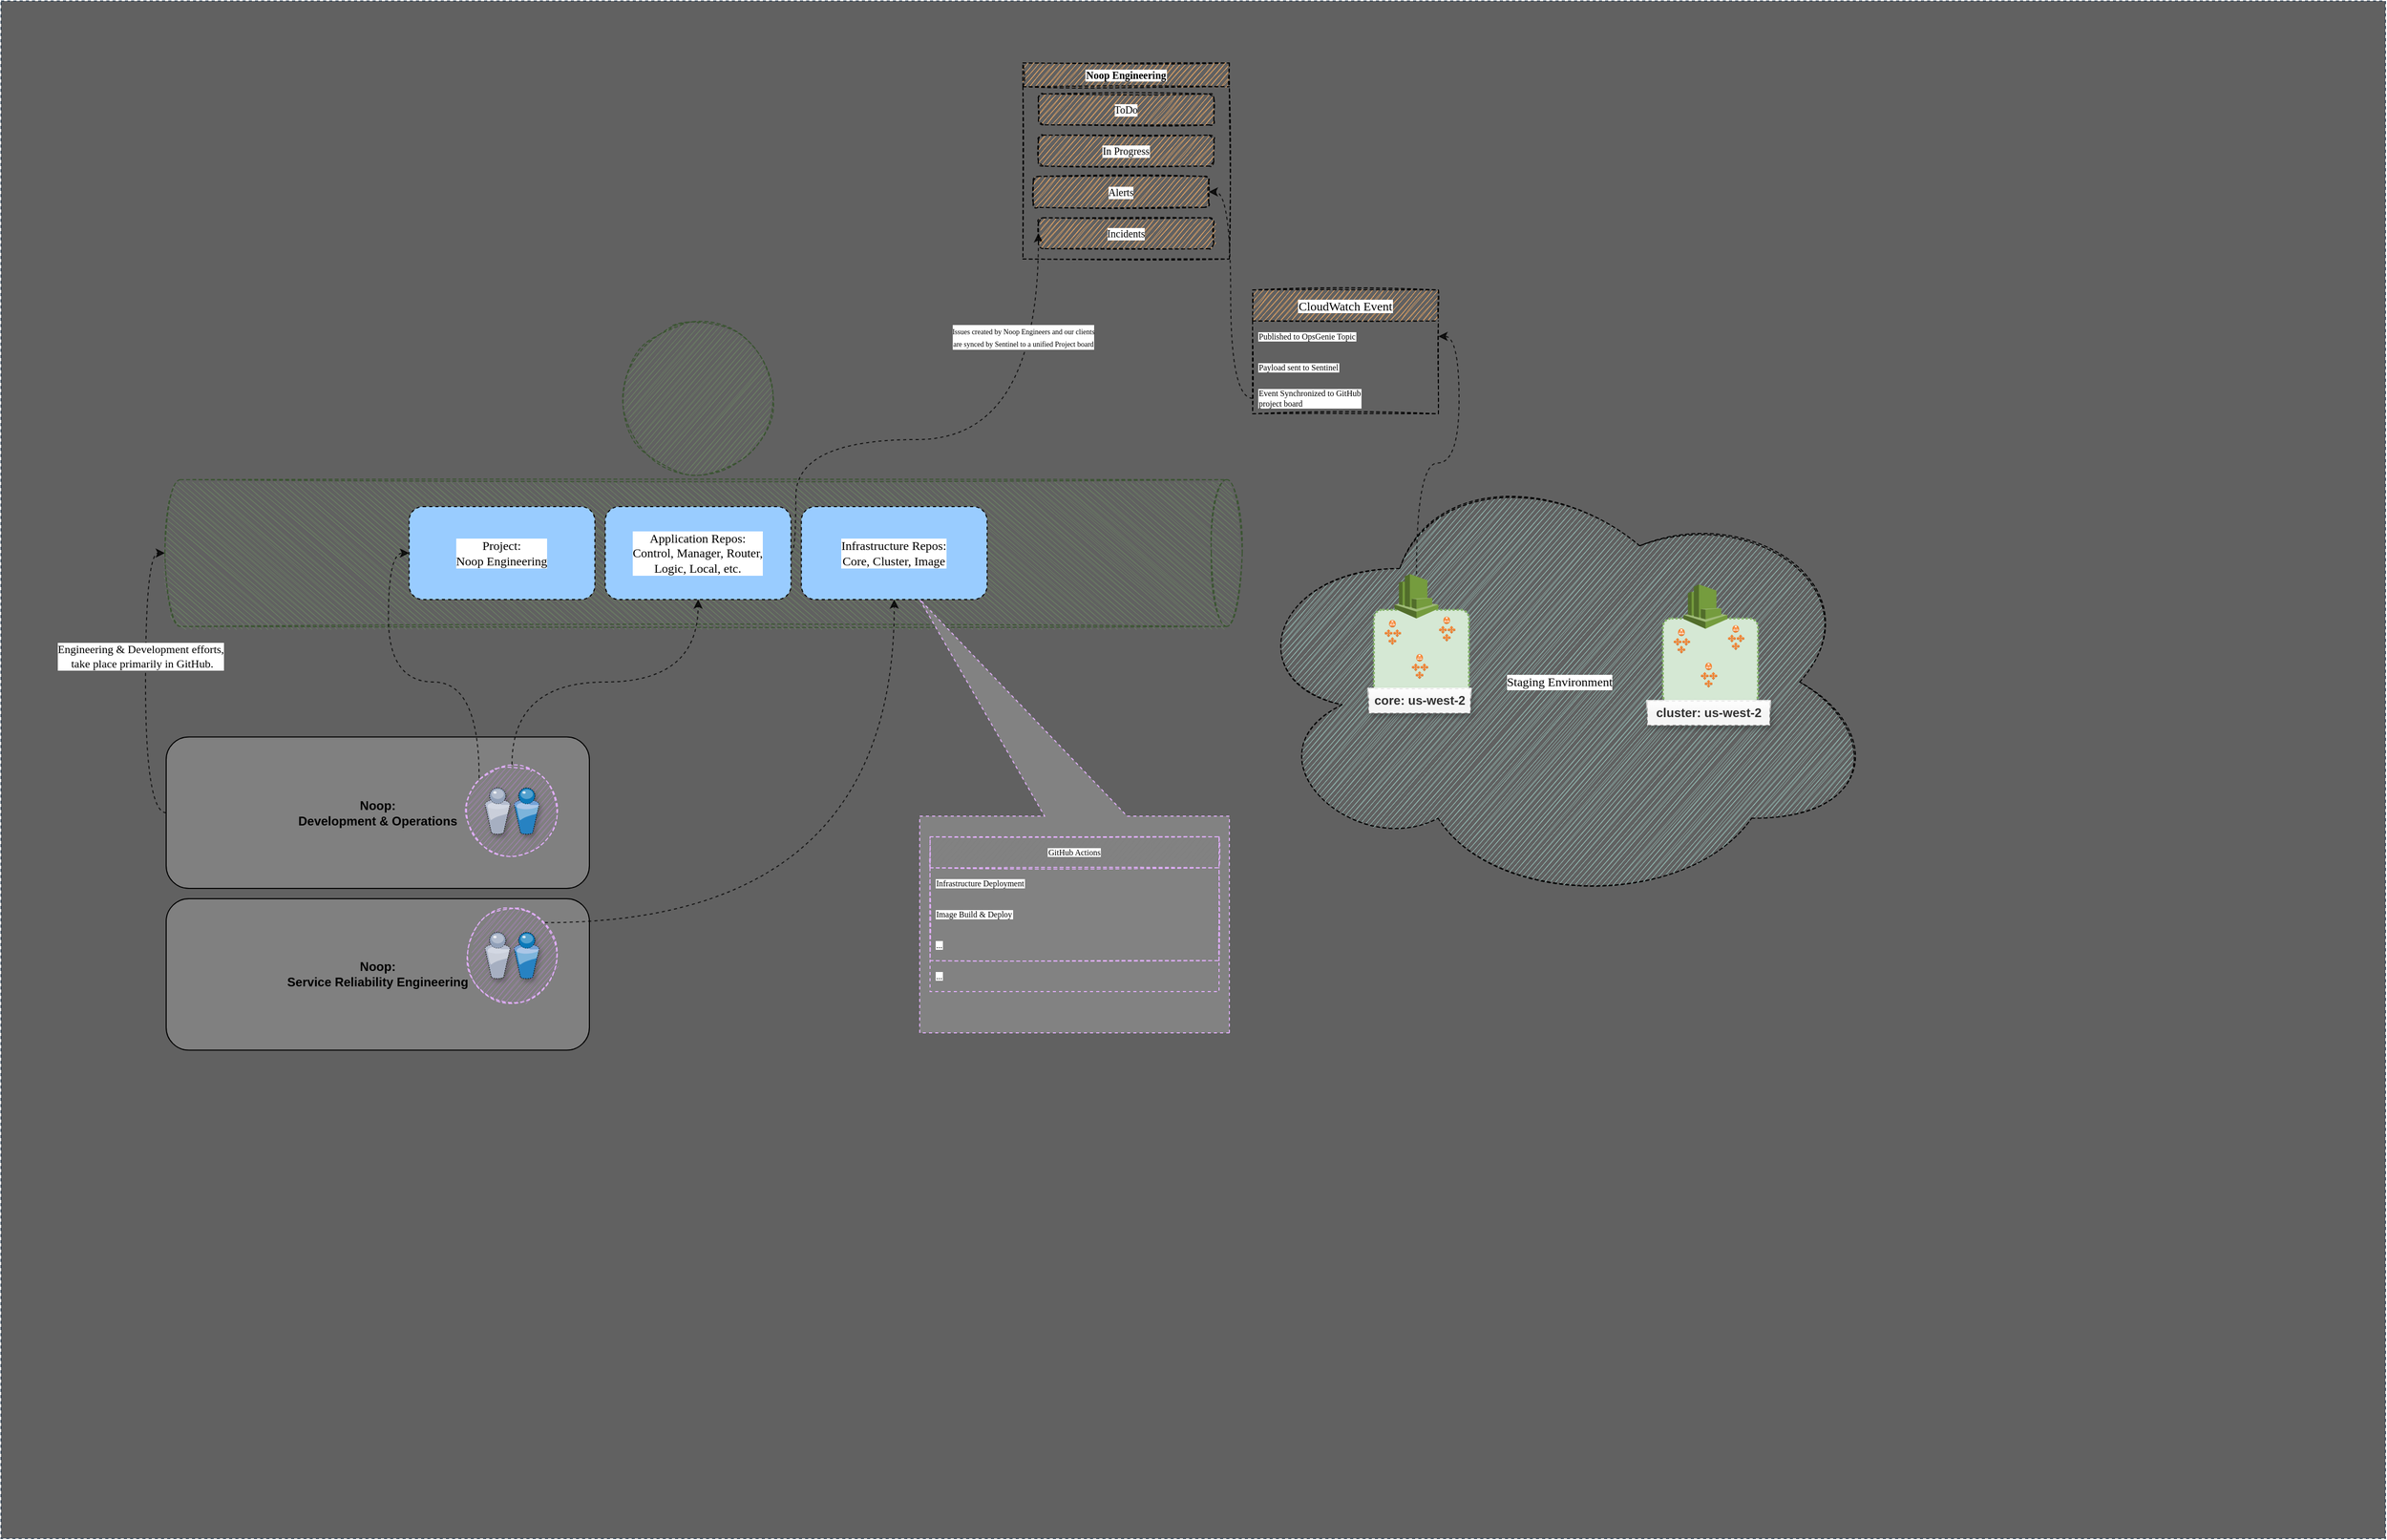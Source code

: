 <mxfile version="17.4.5" type="github">
  <diagram id="MrWLmjiOMjsbcq2BK0N4" name="Page-1">
    <mxGraphModel dx="2396" dy="1670" grid="1" gridSize="10" guides="1" tooltips="1" connect="1" arrows="1" fold="1" page="1" pageScale="1" pageWidth="1100" pageHeight="850" math="0" shadow="0">
      <root>
        <mxCell id="0" />
        <mxCell id="1" parent="0" />
        <mxCell id="ze3RAHLxQSvjNH8ZhFYn-111" value="" style="rounded=0;whiteSpace=wrap;html=1;shadow=0;glass=0;dashed=1;sketch=0;fillColor=#616161;fontColor=#ffffff;strokeColor=#314354;gradientColor=none;" vertex="1" parent="1">
          <mxGeometry x="-680" y="-300" width="2310" height="1490" as="geometry" />
        </mxCell>
        <mxCell id="ze3RAHLxQSvjNH8ZhFYn-1" value="&lt;b&gt;Noop:&lt;br&gt;Development &amp;amp; Operations&lt;/b&gt;" style="rounded=1;whiteSpace=wrap;html=1;fillColor=#808080;" vertex="1" parent="1">
          <mxGeometry x="-520" y="413.25" width="410" height="146.75" as="geometry" />
        </mxCell>
        <mxCell id="ze3RAHLxQSvjNH8ZhFYn-112" style="rounded=0;orthogonalLoop=1;jettySize=auto;html=1;elbow=vertical;edgeStyle=orthogonalEdgeStyle;curved=1;dashed=1;strokeWidth=1;opacity=80;exitX=0;exitY=0.5;exitDx=0;exitDy=0;entryX=0.5;entryY=1;entryDx=0;entryDy=0;entryPerimeter=0;" edge="1" parent="1" source="ze3RAHLxQSvjNH8ZhFYn-1" target="ze3RAHLxQSvjNH8ZhFYn-109">
          <mxGeometry relative="1" as="geometry" />
        </mxCell>
        <mxCell id="ze3RAHLxQSvjNH8ZhFYn-113" value="&lt;font face=&quot;Comic Sans MS&quot;&gt;Engineering &amp;amp; Development efforts,&lt;br&gt;&amp;nbsp;take place primarily in GitHub.&lt;/font&gt;" style="edgeLabel;html=1;align=center;verticalAlign=middle;resizable=0;points=[];" vertex="1" connectable="0" parent="ze3RAHLxQSvjNH8ZhFYn-112">
          <mxGeometry x="0.186" y="5" relative="1" as="geometry">
            <mxPoint as="offset" />
          </mxGeometry>
        </mxCell>
        <mxCell id="ze3RAHLxQSvjNH8ZhFYn-109" value="" style="shape=cylinder3;whiteSpace=wrap;html=1;boundedLbl=1;backgroundOutline=1;size=15;rounded=0;shadow=0;glass=1;dashed=1;sketch=1;rotation=90;fillColor=#6d8764;strokeColor=#3A5431;fontColor=#ffffff;" vertex="1" parent="1">
          <mxGeometry x="-70.54" y="-286.87" width="142.33" height="1043.75" as="geometry" />
        </mxCell>
        <mxCell id="ze3RAHLxQSvjNH8ZhFYn-115" value="" style="group" vertex="1" connectable="0" parent="1">
          <mxGeometry x="-80" y="10" width="150.66" height="150" as="geometry" />
        </mxCell>
        <mxCell id="ze3RAHLxQSvjNH8ZhFYn-106" value="" style="ellipse;whiteSpace=wrap;html=1;aspect=fixed;rounded=0;shadow=0;glass=1;dashed=1;sketch=1;fillColor=#6d8764;strokeColor=#3A5431;fontColor=#ffffff;" vertex="1" parent="ze3RAHLxQSvjNH8ZhFYn-115">
          <mxGeometry width="150" height="150" as="geometry" />
        </mxCell>
        <mxCell id="ze3RAHLxQSvjNH8ZhFYn-105" value="" style="shape=image;html=1;verticalAlign=top;verticalLabelPosition=bottom;labelBackgroundColor=#ffffff;imageAspect=0;aspect=fixed;image=https://cdn2.iconfinder.com/data/icons/social-hand-drawn-icons/64/social_39-128.png;rounded=0;shadow=1;glass=1;dashed=1;sketch=0;" vertex="1" parent="ze3RAHLxQSvjNH8ZhFYn-115">
          <mxGeometry x="37.069" y="36.903" width="76.19" height="76.19" as="geometry" />
        </mxCell>
        <mxCell id="ze3RAHLxQSvjNH8ZhFYn-116" value="Project:&lt;br&gt;Noop Engineering" style="rounded=1;whiteSpace=wrap;html=1;shadow=0;glass=0;dashed=1;labelBackgroundColor=#FFFFFF;sketch=0;fontFamily=Comic Sans MS;fillColor=#99CCFF;gradientColor=none;" vertex="1" parent="1">
          <mxGeometry x="-284.67" y="190" width="180" height="90" as="geometry" />
        </mxCell>
        <mxCell id="ze3RAHLxQSvjNH8ZhFYn-119" value="Staging Environment" style="ellipse;shape=cloud;whiteSpace=wrap;html=1;rounded=0;shadow=0;glass=0;dashed=1;labelBackgroundColor=#FFFFFF;sketch=1;fontFamily=Comic Sans MS;fillColor=#9AC7BF;gradientColor=none;" vertex="1" parent="1">
          <mxGeometry x="520" y="140" width="620" height="440" as="geometry" />
        </mxCell>
        <mxCell id="ze3RAHLxQSvjNH8ZhFYn-163" style="edgeStyle=orthogonalEdgeStyle;curved=1;rounded=0;orthogonalLoop=1;jettySize=auto;html=1;entryX=0;entryY=0.5;entryDx=0;entryDy=0;dashed=1;fontFamily=Comic Sans MS;fontSize=10;fontColor=#000000;strokeWidth=1;opacity=80;elbow=vertical;" edge="1" parent="1" source="ze3RAHLxQSvjNH8ZhFYn-117" target="ze3RAHLxQSvjNH8ZhFYn-151">
          <mxGeometry relative="1" as="geometry">
            <Array as="points">
              <mxPoint x="90" y="235" />
              <mxPoint x="90" y="125" />
            </Array>
          </mxGeometry>
        </mxCell>
        <mxCell id="ze3RAHLxQSvjNH8ZhFYn-164" value="&lt;font style=&quot;font-size: 7px&quot;&gt;Issues created by Noop Engineers and our clients&lt;br&gt;are synced by Sentinel to a unified Project board&lt;/font&gt;" style="edgeLabel;html=1;align=center;verticalAlign=middle;resizable=0;points=[];fontSize=10;fontFamily=Comic Sans MS;fontColor=#000000;" vertex="1" connectable="0" parent="ze3RAHLxQSvjNH8ZhFYn-163">
          <mxGeometry x="0.214" y="-4" relative="1" as="geometry">
            <mxPoint x="1" y="-104" as="offset" />
          </mxGeometry>
        </mxCell>
        <mxCell id="ze3RAHLxQSvjNH8ZhFYn-117" value="Application Repos:&lt;br&gt;Control, Manager, Router,&lt;br&gt;Logic, Local, etc." style="rounded=1;whiteSpace=wrap;html=1;shadow=0;glass=0;dashed=1;labelBackgroundColor=#FFFFFF;sketch=0;fontFamily=Comic Sans MS;fillColor=#99CCFF;gradientColor=none;" vertex="1" parent="1">
          <mxGeometry x="-94.67" y="190" width="180" height="90" as="geometry" />
        </mxCell>
        <mxCell id="ze3RAHLxQSvjNH8ZhFYn-118" value="Infrastructure Repos:&lt;br&gt;Core, Cluster, Image" style="rounded=1;whiteSpace=wrap;html=1;shadow=0;glass=0;dashed=1;labelBackgroundColor=#FFFFFF;sketch=0;fontFamily=Comic Sans MS;fillColor=#99CCFF;gradientColor=none;" vertex="1" parent="1">
          <mxGeometry x="95.33" y="190" width="180" height="90" as="geometry" />
        </mxCell>
        <mxCell id="ze3RAHLxQSvjNH8ZhFYn-29" value="" style="group" vertex="1" connectable="0" parent="1">
          <mxGeometry x="650" y="290" width="106.842" height="123.25" as="geometry" />
        </mxCell>
        <mxCell id="ze3RAHLxQSvjNH8ZhFYn-25" value="" style="rounded=1;arcSize=10;dashed=1;fillColor=#d5e8d4;dashPattern=1 1;strokeWidth=2;strokeColor=#82b366;" vertex="1" parent="ze3RAHLxQSvjNH8ZhFYn-29">
          <mxGeometry width="92.105" height="82.592" as="geometry" />
        </mxCell>
        <mxCell id="ze3RAHLxQSvjNH8ZhFYn-11" value="" style="group" vertex="1" connectable="0" parent="ze3RAHLxQSvjNH8ZhFYn-29">
          <mxGeometry x="10.526" y="9.906" width="15.789" height="24.105" as="geometry" />
        </mxCell>
        <mxCell id="ze3RAHLxQSvjNH8ZhFYn-12" value="" style="outlineConnect=0;dashed=0;verticalLabelPosition=bottom;verticalAlign=top;align=center;html=1;shape=mxgraph.aws3.auto_scaling;fillColor=#F58534;gradientColor=none;" vertex="1" parent="ze3RAHLxQSvjNH8ZhFYn-11">
          <mxGeometry y="8.928" width="7.406" height="7.589" as="geometry" />
        </mxCell>
        <mxCell id="ze3RAHLxQSvjNH8ZhFYn-14" value="" style="outlineConnect=0;dashed=0;verticalLabelPosition=bottom;verticalAlign=top;align=center;html=1;shape=mxgraph.aws3.auto_scaling;fillColor=#F58534;gradientColor=none;" vertex="1" parent="ze3RAHLxQSvjNH8ZhFYn-11">
          <mxGeometry x="8.384" y="8.928" width="7.406" height="7.589" as="geometry" />
        </mxCell>
        <mxCell id="ze3RAHLxQSvjNH8ZhFYn-15" value="" style="outlineConnect=0;dashed=0;verticalLabelPosition=bottom;verticalAlign=top;align=center;html=1;shape=mxgraph.aws3.auto_scaling;fillColor=#F58534;gradientColor=none;" vertex="1" parent="ze3RAHLxQSvjNH8ZhFYn-11">
          <mxGeometry x="3.726" y="16.516" width="7.406" height="7.589" as="geometry" />
        </mxCell>
        <mxCell id="ze3RAHLxQSvjNH8ZhFYn-13" value="" style="outlineConnect=0;dashed=0;verticalLabelPosition=bottom;verticalAlign=top;align=center;html=1;shape=mxgraph.aws3.application_load_balancer;fillColor=#F58534;gradientColor=none;" vertex="1" parent="ze3RAHLxQSvjNH8ZhFYn-11">
          <mxGeometry x="4.215" width="6.428" height="7.142" as="geometry" />
        </mxCell>
        <mxCell id="ze3RAHLxQSvjNH8ZhFYn-10" value="" style="group" vertex="1" connectable="0" parent="ze3RAHLxQSvjNH8ZhFYn-29">
          <mxGeometry x="36.842" y="42.927" width="70" height="80.323" as="geometry" />
        </mxCell>
        <mxCell id="ze3RAHLxQSvjNH8ZhFYn-6" value="" style="outlineConnect=0;dashed=0;verticalLabelPosition=bottom;verticalAlign=top;align=center;html=1;shape=mxgraph.aws3.auto_scaling;fillColor=#F58534;gradientColor=none;" vertex="1" parent="ze3RAHLxQSvjNH8ZhFYn-10">
          <mxGeometry y="8.928" width="7.406" height="7.589" as="geometry" />
        </mxCell>
        <mxCell id="ze3RAHLxQSvjNH8ZhFYn-8" value="" style="outlineConnect=0;dashed=0;verticalLabelPosition=bottom;verticalAlign=top;align=center;html=1;shape=mxgraph.aws3.auto_scaling;fillColor=#F58534;gradientColor=none;" vertex="1" parent="ze3RAHLxQSvjNH8ZhFYn-10">
          <mxGeometry x="8.384" y="8.928" width="7.406" height="7.589" as="geometry" />
        </mxCell>
        <mxCell id="ze3RAHLxQSvjNH8ZhFYn-9" value="" style="outlineConnect=0;dashed=0;verticalLabelPosition=bottom;verticalAlign=top;align=center;html=1;shape=mxgraph.aws3.auto_scaling;fillColor=#F58534;gradientColor=none;" vertex="1" parent="ze3RAHLxQSvjNH8ZhFYn-10">
          <mxGeometry x="3.726" y="16.516" width="7.406" height="7.589" as="geometry" />
        </mxCell>
        <mxCell id="ze3RAHLxQSvjNH8ZhFYn-28" value="&lt;b&gt;core: us-west-2&lt;/b&gt;" style="text;html=1;strokeColor=#666666;fillColor=#f5f5f5;align=center;verticalAlign=middle;whiteSpace=wrap;rounded=0;fontColor=#333333;dashed=1;shadow=1;sketch=0;glass=1;" vertex="1" parent="ze3RAHLxQSvjNH8ZhFYn-10">
          <mxGeometry x="-42.06" y="33.6" width="98.98" height="23.8" as="geometry" />
        </mxCell>
        <mxCell id="ze3RAHLxQSvjNH8ZhFYn-7" value="" style="outlineConnect=0;dashed=0;verticalLabelPosition=bottom;verticalAlign=top;align=center;html=1;shape=mxgraph.aws3.application_load_balancer;fillColor=#F58534;gradientColor=none;" vertex="1" parent="ze3RAHLxQSvjNH8ZhFYn-10">
          <mxGeometry x="4.215" width="6.428" height="7.142" as="geometry" />
        </mxCell>
        <mxCell id="ze3RAHLxQSvjNH8ZhFYn-16" value="" style="group" vertex="1" connectable="0" parent="ze3RAHLxQSvjNH8ZhFYn-29">
          <mxGeometry x="63.158" y="6.604" width="15.789" height="24.105" as="geometry" />
        </mxCell>
        <mxCell id="ze3RAHLxQSvjNH8ZhFYn-17" value="" style="outlineConnect=0;dashed=0;verticalLabelPosition=bottom;verticalAlign=top;align=center;html=1;shape=mxgraph.aws3.auto_scaling;fillColor=#F58534;gradientColor=none;" vertex="1" parent="ze3RAHLxQSvjNH8ZhFYn-16">
          <mxGeometry y="8.928" width="7.406" height="7.589" as="geometry" />
        </mxCell>
        <mxCell id="ze3RAHLxQSvjNH8ZhFYn-19" value="" style="outlineConnect=0;dashed=0;verticalLabelPosition=bottom;verticalAlign=top;align=center;html=1;shape=mxgraph.aws3.auto_scaling;fillColor=#F58534;gradientColor=none;" vertex="1" parent="ze3RAHLxQSvjNH8ZhFYn-16">
          <mxGeometry x="8.384" y="8.928" width="7.406" height="7.589" as="geometry" />
        </mxCell>
        <mxCell id="ze3RAHLxQSvjNH8ZhFYn-20" value="" style="outlineConnect=0;dashed=0;verticalLabelPosition=bottom;verticalAlign=top;align=center;html=1;shape=mxgraph.aws3.auto_scaling;fillColor=#F58534;gradientColor=none;" vertex="1" parent="ze3RAHLxQSvjNH8ZhFYn-16">
          <mxGeometry x="3.726" y="16.516" width="7.406" height="7.589" as="geometry" />
        </mxCell>
        <mxCell id="ze3RAHLxQSvjNH8ZhFYn-18" value="" style="outlineConnect=0;dashed=0;verticalLabelPosition=bottom;verticalAlign=top;align=center;html=1;shape=mxgraph.aws3.application_load_balancer;fillColor=#F58534;gradientColor=none;" vertex="1" parent="ze3RAHLxQSvjNH8ZhFYn-16">
          <mxGeometry x="4.215" width="6.428" height="7.142" as="geometry" />
        </mxCell>
        <mxCell id="ze3RAHLxQSvjNH8ZhFYn-120" value="" style="group" vertex="1" connectable="0" parent="1">
          <mxGeometry x="930" y="298.38" width="126.842" height="123.25" as="geometry" />
        </mxCell>
        <mxCell id="ze3RAHLxQSvjNH8ZhFYn-121" value="" style="rounded=1;arcSize=10;dashed=1;fillColor=#d5e8d4;dashPattern=1 1;strokeWidth=2;strokeColor=#82b366;" vertex="1" parent="ze3RAHLxQSvjNH8ZhFYn-120">
          <mxGeometry width="92.105" height="82.592" as="geometry" />
        </mxCell>
        <mxCell id="ze3RAHLxQSvjNH8ZhFYn-122" value="" style="group" vertex="1" connectable="0" parent="ze3RAHLxQSvjNH8ZhFYn-120">
          <mxGeometry x="10.526" y="9.906" width="15.789" height="24.105" as="geometry" />
        </mxCell>
        <mxCell id="ze3RAHLxQSvjNH8ZhFYn-123" value="" style="outlineConnect=0;dashed=0;verticalLabelPosition=bottom;verticalAlign=top;align=center;html=1;shape=mxgraph.aws3.auto_scaling;fillColor=#F58534;gradientColor=none;" vertex="1" parent="ze3RAHLxQSvjNH8ZhFYn-122">
          <mxGeometry y="8.928" width="7.406" height="7.589" as="geometry" />
        </mxCell>
        <mxCell id="ze3RAHLxQSvjNH8ZhFYn-124" value="" style="outlineConnect=0;dashed=0;verticalLabelPosition=bottom;verticalAlign=top;align=center;html=1;shape=mxgraph.aws3.auto_scaling;fillColor=#F58534;gradientColor=none;" vertex="1" parent="ze3RAHLxQSvjNH8ZhFYn-122">
          <mxGeometry x="8.384" y="8.928" width="7.406" height="7.589" as="geometry" />
        </mxCell>
        <mxCell id="ze3RAHLxQSvjNH8ZhFYn-125" value="" style="outlineConnect=0;dashed=0;verticalLabelPosition=bottom;verticalAlign=top;align=center;html=1;shape=mxgraph.aws3.auto_scaling;fillColor=#F58534;gradientColor=none;" vertex="1" parent="ze3RAHLxQSvjNH8ZhFYn-122">
          <mxGeometry x="3.726" y="16.516" width="7.406" height="7.589" as="geometry" />
        </mxCell>
        <mxCell id="ze3RAHLxQSvjNH8ZhFYn-126" value="" style="outlineConnect=0;dashed=0;verticalLabelPosition=bottom;verticalAlign=top;align=center;html=1;shape=mxgraph.aws3.application_load_balancer;fillColor=#F58534;gradientColor=none;" vertex="1" parent="ze3RAHLxQSvjNH8ZhFYn-122">
          <mxGeometry x="4.215" width="6.428" height="7.142" as="geometry" />
        </mxCell>
        <mxCell id="ze3RAHLxQSvjNH8ZhFYn-127" value="" style="group" vertex="1" connectable="0" parent="ze3RAHLxQSvjNH8ZhFYn-120">
          <mxGeometry x="36.842" y="42.927" width="90" height="80.323" as="geometry" />
        </mxCell>
        <mxCell id="ze3RAHLxQSvjNH8ZhFYn-128" value="" style="outlineConnect=0;dashed=0;verticalLabelPosition=bottom;verticalAlign=top;align=center;html=1;shape=mxgraph.aws3.auto_scaling;fillColor=#F58534;gradientColor=none;" vertex="1" parent="ze3RAHLxQSvjNH8ZhFYn-127">
          <mxGeometry y="8.928" width="7.406" height="7.589" as="geometry" />
        </mxCell>
        <mxCell id="ze3RAHLxQSvjNH8ZhFYn-129" value="" style="outlineConnect=0;dashed=0;verticalLabelPosition=bottom;verticalAlign=top;align=center;html=1;shape=mxgraph.aws3.auto_scaling;fillColor=#F58534;gradientColor=none;" vertex="1" parent="ze3RAHLxQSvjNH8ZhFYn-127">
          <mxGeometry x="8.384" y="8.928" width="7.406" height="7.589" as="geometry" />
        </mxCell>
        <mxCell id="ze3RAHLxQSvjNH8ZhFYn-130" value="" style="outlineConnect=0;dashed=0;verticalLabelPosition=bottom;verticalAlign=top;align=center;html=1;shape=mxgraph.aws3.auto_scaling;fillColor=#F58534;gradientColor=none;" vertex="1" parent="ze3RAHLxQSvjNH8ZhFYn-127">
          <mxGeometry x="3.726" y="16.516" width="7.406" height="7.589" as="geometry" />
        </mxCell>
        <mxCell id="ze3RAHLxQSvjNH8ZhFYn-131" value="&lt;b&gt;cluster: us-west-2&lt;/b&gt;" style="text;html=1;strokeColor=#666666;fillColor=#f5f5f5;align=center;verticalAlign=middle;whiteSpace=wrap;rounded=0;fontColor=#333333;dashed=1;shadow=1;sketch=0;glass=1;" vertex="1" parent="ze3RAHLxQSvjNH8ZhFYn-127">
          <mxGeometry x="-52.06" y="37.07" width="118.98" height="23.8" as="geometry" />
        </mxCell>
        <mxCell id="ze3RAHLxQSvjNH8ZhFYn-132" value="" style="outlineConnect=0;dashed=0;verticalLabelPosition=bottom;verticalAlign=top;align=center;html=1;shape=mxgraph.aws3.application_load_balancer;fillColor=#F58534;gradientColor=none;" vertex="1" parent="ze3RAHLxQSvjNH8ZhFYn-127">
          <mxGeometry x="4.215" width="6.428" height="7.142" as="geometry" />
        </mxCell>
        <mxCell id="ze3RAHLxQSvjNH8ZhFYn-133" value="" style="group" vertex="1" connectable="0" parent="ze3RAHLxQSvjNH8ZhFYn-120">
          <mxGeometry x="63.158" y="6.604" width="15.789" height="24.105" as="geometry" />
        </mxCell>
        <mxCell id="ze3RAHLxQSvjNH8ZhFYn-134" value="" style="outlineConnect=0;dashed=0;verticalLabelPosition=bottom;verticalAlign=top;align=center;html=1;shape=mxgraph.aws3.auto_scaling;fillColor=#F58534;gradientColor=none;" vertex="1" parent="ze3RAHLxQSvjNH8ZhFYn-133">
          <mxGeometry y="8.928" width="7.406" height="7.589" as="geometry" />
        </mxCell>
        <mxCell id="ze3RAHLxQSvjNH8ZhFYn-135" value="" style="outlineConnect=0;dashed=0;verticalLabelPosition=bottom;verticalAlign=top;align=center;html=1;shape=mxgraph.aws3.auto_scaling;fillColor=#F58534;gradientColor=none;" vertex="1" parent="ze3RAHLxQSvjNH8ZhFYn-133">
          <mxGeometry x="8.384" y="8.928" width="7.406" height="7.589" as="geometry" />
        </mxCell>
        <mxCell id="ze3RAHLxQSvjNH8ZhFYn-136" value="" style="outlineConnect=0;dashed=0;verticalLabelPosition=bottom;verticalAlign=top;align=center;html=1;shape=mxgraph.aws3.auto_scaling;fillColor=#F58534;gradientColor=none;" vertex="1" parent="ze3RAHLxQSvjNH8ZhFYn-133">
          <mxGeometry x="3.726" y="16.516" width="7.406" height="7.589" as="geometry" />
        </mxCell>
        <mxCell id="ze3RAHLxQSvjNH8ZhFYn-137" value="" style="outlineConnect=0;dashed=0;verticalLabelPosition=bottom;verticalAlign=top;align=center;html=1;shape=mxgraph.aws3.application_load_balancer;fillColor=#F58534;gradientColor=none;" vertex="1" parent="ze3RAHLxQSvjNH8ZhFYn-133">
          <mxGeometry x="4.215" width="6.428" height="7.142" as="geometry" />
        </mxCell>
        <mxCell id="ze3RAHLxQSvjNH8ZhFYn-141" style="edgeStyle=orthogonalEdgeStyle;curved=1;rounded=0;orthogonalLoop=1;jettySize=auto;html=1;entryX=1;entryY=0.5;entryDx=0;entryDy=0;dashed=1;fontFamily=Comic Sans MS;fontColor=#000000;strokeWidth=1;opacity=80;elbow=vertical;" edge="1" parent="1" source="ze3RAHLxQSvjNH8ZhFYn-138" target="ze3RAHLxQSvjNH8ZhFYn-143">
          <mxGeometry relative="1" as="geometry" />
        </mxCell>
        <mxCell id="ze3RAHLxQSvjNH8ZhFYn-138" value="" style="outlineConnect=0;dashed=0;verticalLabelPosition=bottom;verticalAlign=top;align=center;html=1;shape=mxgraph.aws3.cloudwatch;fillColor=#759C3E;gradientColor=none;rounded=0;shadow=0;glass=0;labelBackgroundColor=#FFFFFF;sketch=0;fontFamily=Comic Sans MS;fontColor=#000000;" vertex="1" parent="1">
          <mxGeometry x="670" y="255.38" width="42.5" height="43" as="geometry" />
        </mxCell>
        <mxCell id="ze3RAHLxQSvjNH8ZhFYn-139" value="" style="outlineConnect=0;dashed=0;verticalLabelPosition=bottom;verticalAlign=top;align=center;html=1;shape=mxgraph.aws3.cloudwatch;fillColor=#759C3E;gradientColor=none;rounded=0;shadow=0;glass=0;labelBackgroundColor=#FFFFFF;sketch=0;fontFamily=Comic Sans MS;fontColor=#000000;" vertex="1" parent="1">
          <mxGeometry x="950" y="265.38" width="42.5" height="43" as="geometry" />
        </mxCell>
        <mxCell id="ze3RAHLxQSvjNH8ZhFYn-142" value="CloudWatch Event" style="swimlane;fontStyle=0;childLayout=stackLayout;horizontal=1;startSize=30;horizontalStack=0;resizeParent=1;resizeParentMax=0;resizeLast=0;collapsible=1;marginBottom=0;rounded=0;shadow=0;glass=0;dashed=1;labelBackgroundColor=#FFFFFF;sketch=1;fontFamily=Comic Sans MS;fontColor=#000000;fillColor=#FFB366;gradientColor=none;" vertex="1" parent="1">
          <mxGeometry x="532.5" y="-20" width="180" height="120" as="geometry" />
        </mxCell>
        <mxCell id="ze3RAHLxQSvjNH8ZhFYn-143" value="Published to OpsGenie Topic" style="text;strokeColor=none;fillColor=none;align=left;verticalAlign=middle;spacingLeft=4;spacingRight=4;overflow=hidden;points=[[0,0.5],[1,0.5]];portConstraint=eastwest;rotatable=0;rounded=0;shadow=0;glass=0;dashed=1;labelBackgroundColor=#FFFFFF;sketch=0;fontFamily=Comic Sans MS;fontColor=#000000;fontSize=8;" vertex="1" parent="ze3RAHLxQSvjNH8ZhFYn-142">
          <mxGeometry y="30" width="180" height="30" as="geometry" />
        </mxCell>
        <mxCell id="ze3RAHLxQSvjNH8ZhFYn-144" value="Payload sent to Sentinel" style="text;strokeColor=none;fillColor=none;align=left;verticalAlign=middle;spacingLeft=4;spacingRight=4;overflow=hidden;points=[[0,0.5],[1,0.5]];portConstraint=eastwest;rotatable=0;rounded=0;shadow=0;glass=0;dashed=1;labelBackgroundColor=#FFFFFF;sketch=0;fontFamily=Comic Sans MS;fontColor=#000000;fontSize=8;" vertex="1" parent="ze3RAHLxQSvjNH8ZhFYn-142">
          <mxGeometry y="60" width="180" height="30" as="geometry" />
        </mxCell>
        <mxCell id="ze3RAHLxQSvjNH8ZhFYn-145" value="Event Synchronized to GitHub&#xa;project board" style="text;strokeColor=none;fillColor=none;align=left;verticalAlign=middle;spacingLeft=4;spacingRight=4;overflow=hidden;points=[[0,0.5],[1,0.5]];portConstraint=eastwest;rotatable=0;rounded=0;shadow=0;glass=0;dashed=1;labelBackgroundColor=#FFFFFF;sketch=0;fontFamily=Comic Sans MS;fontColor=#000000;fontSize=8;" vertex="1" parent="ze3RAHLxQSvjNH8ZhFYn-142">
          <mxGeometry y="90" width="180" height="30" as="geometry" />
        </mxCell>
        <mxCell id="ze3RAHLxQSvjNH8ZhFYn-147" value="Noop Engineering" style="swimlane;rounded=0;shadow=0;glass=0;dashed=1;labelBackgroundColor=#FFFFFF;sketch=1;fontFamily=Comic Sans MS;fontSize=10;fontColor=#000000;fillColor=#FFB366;gradientColor=none;" vertex="1" parent="1">
          <mxGeometry x="310" y="-240" width="200" height="190" as="geometry" />
        </mxCell>
        <mxCell id="ze3RAHLxQSvjNH8ZhFYn-150" value="Alerts" style="rounded=1;whiteSpace=wrap;html=1;shadow=0;glass=0;dashed=1;labelBackgroundColor=#FFFFFF;sketch=1;fontFamily=Comic Sans MS;fontSize=10;fontColor=#000000;fillColor=#FFB366;gradientColor=none;" vertex="1" parent="ze3RAHLxQSvjNH8ZhFYn-147">
          <mxGeometry x="10" y="110" width="170" height="30" as="geometry" />
        </mxCell>
        <mxCell id="ze3RAHLxQSvjNH8ZhFYn-148" value="ToDo" style="rounded=1;whiteSpace=wrap;html=1;shadow=0;glass=0;dashed=1;labelBackgroundColor=#FFFFFF;sketch=1;fontFamily=Comic Sans MS;fontSize=10;fontColor=#000000;fillColor=#FFB366;gradientColor=none;" vertex="1" parent="1">
          <mxGeometry x="325" y="-210" width="170" height="30" as="geometry" />
        </mxCell>
        <mxCell id="ze3RAHLxQSvjNH8ZhFYn-149" value="In Progress" style="rounded=1;whiteSpace=wrap;html=1;shadow=0;glass=0;dashed=1;labelBackgroundColor=#FFFFFF;sketch=1;fontFamily=Comic Sans MS;fontSize=10;fontColor=#000000;fillColor=#FFB366;gradientColor=none;" vertex="1" parent="1">
          <mxGeometry x="325" y="-170" width="170" height="30" as="geometry" />
        </mxCell>
        <mxCell id="ze3RAHLxQSvjNH8ZhFYn-151" value="Incidents" style="rounded=1;whiteSpace=wrap;html=1;shadow=0;glass=0;dashed=1;labelBackgroundColor=#FFFFFF;sketch=1;fontFamily=Comic Sans MS;fontSize=10;fontColor=#000000;fillColor=#FFB366;gradientColor=none;" vertex="1" parent="1">
          <mxGeometry x="325" y="-90" width="170" height="30" as="geometry" />
        </mxCell>
        <mxCell id="ze3RAHLxQSvjNH8ZhFYn-152" style="edgeStyle=orthogonalEdgeStyle;curved=1;rounded=0;orthogonalLoop=1;jettySize=auto;html=1;exitX=0;exitY=0.5;exitDx=0;exitDy=0;entryX=1;entryY=0.5;entryDx=0;entryDy=0;dashed=1;fontFamily=Comic Sans MS;fontSize=10;fontColor=#000000;strokeWidth=1;opacity=80;elbow=vertical;" edge="1" parent="1" source="ze3RAHLxQSvjNH8ZhFYn-145" target="ze3RAHLxQSvjNH8ZhFYn-150">
          <mxGeometry relative="1" as="geometry" />
        </mxCell>
        <mxCell id="ze3RAHLxQSvjNH8ZhFYn-154" value="" style="group;sketch=0;" vertex="1" connectable="0" parent="1">
          <mxGeometry x="-230" y="440" width="90" height="90" as="geometry" />
        </mxCell>
        <mxCell id="ze3RAHLxQSvjNH8ZhFYn-153" value="" style="ellipse;whiteSpace=wrap;html=1;aspect=fixed;rounded=0;shadow=0;glass=0;dashed=1;labelBackgroundColor=#FFFFFF;sketch=1;fontFamily=Comic Sans MS;fontSize=10;fontColor=#000000;fillColor=#A680B8;gradientColor=none;strokeColor=#E1AEFA;" vertex="1" parent="ze3RAHLxQSvjNH8ZhFYn-154">
          <mxGeometry width="90" height="90" as="geometry" />
        </mxCell>
        <mxCell id="ze3RAHLxQSvjNH8ZhFYn-108" value="" style="verticalLabelPosition=bottom;sketch=0;aspect=fixed;html=1;verticalAlign=top;strokeColor=none;align=center;outlineConnect=0;shape=mxgraph.citrix.users;rounded=0;shadow=1;glass=1;dashed=1;" vertex="1" parent="ze3RAHLxQSvjNH8ZhFYn-154">
          <mxGeometry x="18.615" y="22.5" width="52.77" height="45" as="geometry" />
        </mxCell>
        <mxCell id="ze3RAHLxQSvjNH8ZhFYn-155" style="edgeStyle=orthogonalEdgeStyle;curved=1;rounded=0;orthogonalLoop=1;jettySize=auto;html=1;exitX=0;exitY=0;exitDx=0;exitDy=0;entryX=0;entryY=0.5;entryDx=0;entryDy=0;dashed=1;fontFamily=Comic Sans MS;fontSize=10;fontColor=#000000;strokeWidth=1;opacity=80;elbow=vertical;" edge="1" parent="1" source="ze3RAHLxQSvjNH8ZhFYn-153" target="ze3RAHLxQSvjNH8ZhFYn-116">
          <mxGeometry relative="1" as="geometry" />
        </mxCell>
        <mxCell id="ze3RAHLxQSvjNH8ZhFYn-156" style="edgeStyle=orthogonalEdgeStyle;curved=1;rounded=0;orthogonalLoop=1;jettySize=auto;html=1;exitX=0.5;exitY=0;exitDx=0;exitDy=0;entryX=0.5;entryY=1;entryDx=0;entryDy=0;dashed=1;fontFamily=Comic Sans MS;fontSize=10;fontColor=#000000;strokeWidth=1;opacity=80;elbow=vertical;" edge="1" parent="1" source="ze3RAHLxQSvjNH8ZhFYn-153" target="ze3RAHLxQSvjNH8ZhFYn-117">
          <mxGeometry relative="1" as="geometry" />
        </mxCell>
        <mxCell id="ze3RAHLxQSvjNH8ZhFYn-158" value="&lt;b&gt;Noop:&lt;br&gt;Service Reliability Engineering&lt;br&gt;&lt;/b&gt;" style="rounded=1;whiteSpace=wrap;html=1;fillColor=#808080;" vertex="1" parent="1">
          <mxGeometry x="-520" y="570" width="410" height="146.75" as="geometry" />
        </mxCell>
        <mxCell id="ze3RAHLxQSvjNH8ZhFYn-159" value="" style="group;sketch=0;" vertex="1" connectable="0" parent="1">
          <mxGeometry x="-230" y="580" width="90" height="90" as="geometry" />
        </mxCell>
        <mxCell id="ze3RAHLxQSvjNH8ZhFYn-160" value="" style="ellipse;whiteSpace=wrap;html=1;aspect=fixed;rounded=0;shadow=0;glass=0;dashed=1;labelBackgroundColor=#FFFFFF;sketch=1;fontFamily=Comic Sans MS;fontSize=10;fontColor=#000000;fillColor=#A680B8;gradientColor=none;strokeColor=#E1AEFA;" vertex="1" parent="ze3RAHLxQSvjNH8ZhFYn-159">
          <mxGeometry width="90" height="90" as="geometry" />
        </mxCell>
        <mxCell id="ze3RAHLxQSvjNH8ZhFYn-161" value="" style="verticalLabelPosition=bottom;sketch=0;aspect=fixed;html=1;verticalAlign=top;strokeColor=none;align=center;outlineConnect=0;shape=mxgraph.citrix.users;rounded=0;shadow=1;glass=1;dashed=1;" vertex="1" parent="ze3RAHLxQSvjNH8ZhFYn-159">
          <mxGeometry x="18.615" y="22.5" width="52.77" height="45" as="geometry" />
        </mxCell>
        <mxCell id="ze3RAHLxQSvjNH8ZhFYn-162" style="edgeStyle=orthogonalEdgeStyle;curved=1;rounded=0;orthogonalLoop=1;jettySize=auto;html=1;exitX=1;exitY=0;exitDx=0;exitDy=0;entryX=0.5;entryY=1;entryDx=0;entryDy=0;dashed=1;fontFamily=Comic Sans MS;fontSize=10;fontColor=#000000;strokeWidth=1;opacity=80;elbow=vertical;" edge="1" parent="1" source="ze3RAHLxQSvjNH8ZhFYn-160" target="ze3RAHLxQSvjNH8ZhFYn-118">
          <mxGeometry relative="1" as="geometry" />
        </mxCell>
        <mxCell id="ze3RAHLxQSvjNH8ZhFYn-165" value="" style="shape=callout;whiteSpace=wrap;html=1;perimeter=calloutPerimeter;rounded=0;shadow=0;glass=0;dashed=1;labelBackgroundColor=#FFFFFF;sketch=0;fontFamily=Comic Sans MS;fontSize=8;fontColor=#000000;strokeColor=#E1AEFA;fillColor=#828282;gradientColor=none;position2=1;rotation=-180;base=80;size=210;position=0.33;" vertex="1" parent="1">
          <mxGeometry x="210" y="280" width="300" height="420" as="geometry" />
        </mxCell>
        <mxCell id="ze3RAHLxQSvjNH8ZhFYn-171" value="" style="group;strokeColor=#E1AEFA;dashed=1;" vertex="1" connectable="0" parent="1">
          <mxGeometry x="220" y="510" width="280" height="150" as="geometry" />
        </mxCell>
        <mxCell id="ze3RAHLxQSvjNH8ZhFYn-166" value="GitHub Actions" style="swimlane;fontStyle=0;childLayout=stackLayout;horizontal=1;startSize=30;horizontalStack=0;resizeParent=1;resizeParentMax=0;resizeLast=0;collapsible=1;marginBottom=0;rounded=0;shadow=0;glass=0;dashed=1;labelBackgroundColor=#FFFFFF;sketch=1;fontFamily=Comic Sans MS;fontSize=8;fontColor=#000000;strokeColor=#E1AEFA;fillColor=#808080;gradientColor=none;" vertex="1" parent="ze3RAHLxQSvjNH8ZhFYn-171">
          <mxGeometry width="280" height="120" as="geometry" />
        </mxCell>
        <mxCell id="ze3RAHLxQSvjNH8ZhFYn-167" value="Infrastructure Deployment" style="text;strokeColor=none;fillColor=none;align=left;verticalAlign=middle;spacingLeft=4;spacingRight=4;overflow=hidden;points=[[0,0.5],[1,0.5]];portConstraint=eastwest;rotatable=0;rounded=0;shadow=0;glass=0;dashed=1;labelBackgroundColor=#FFFFFF;sketch=1;fontFamily=Comic Sans MS;fontSize=8;fontColor=#000000;" vertex="1" parent="ze3RAHLxQSvjNH8ZhFYn-166">
          <mxGeometry y="30" width="280" height="30" as="geometry" />
        </mxCell>
        <mxCell id="ze3RAHLxQSvjNH8ZhFYn-168" value="Image Build &amp; Deploy" style="text;strokeColor=none;fillColor=none;align=left;verticalAlign=middle;spacingLeft=4;spacingRight=4;overflow=hidden;points=[[0,0.5],[1,0.5]];portConstraint=eastwest;rotatable=0;rounded=0;shadow=0;glass=0;dashed=1;labelBackgroundColor=#FFFFFF;sketch=1;fontFamily=Comic Sans MS;fontSize=8;fontColor=#000000;" vertex="1" parent="ze3RAHLxQSvjNH8ZhFYn-166">
          <mxGeometry y="60" width="280" height="30" as="geometry" />
        </mxCell>
        <mxCell id="ze3RAHLxQSvjNH8ZhFYn-169" value="..." style="text;strokeColor=none;fillColor=none;align=left;verticalAlign=middle;spacingLeft=4;spacingRight=4;overflow=hidden;points=[[0,0.5],[1,0.5]];portConstraint=eastwest;rotatable=0;rounded=0;shadow=0;glass=0;dashed=1;labelBackgroundColor=#FFFFFF;sketch=1;fontFamily=Comic Sans MS;fontSize=8;fontColor=#000000;" vertex="1" parent="ze3RAHLxQSvjNH8ZhFYn-166">
          <mxGeometry y="90" width="280" height="30" as="geometry" />
        </mxCell>
        <mxCell id="ze3RAHLxQSvjNH8ZhFYn-170" value="..." style="text;strokeColor=none;fillColor=none;align=left;verticalAlign=middle;spacingLeft=4;spacingRight=4;overflow=hidden;points=[[0,0.5],[1,0.5]];portConstraint=eastwest;rotatable=0;rounded=0;shadow=0;glass=0;dashed=1;labelBackgroundColor=#FFFFFF;sketch=1;fontFamily=Comic Sans MS;fontSize=8;fontColor=#000000;" vertex="1" parent="ze3RAHLxQSvjNH8ZhFYn-171">
          <mxGeometry y="120" width="280" height="30" as="geometry" />
        </mxCell>
      </root>
    </mxGraphModel>
  </diagram>
</mxfile>
